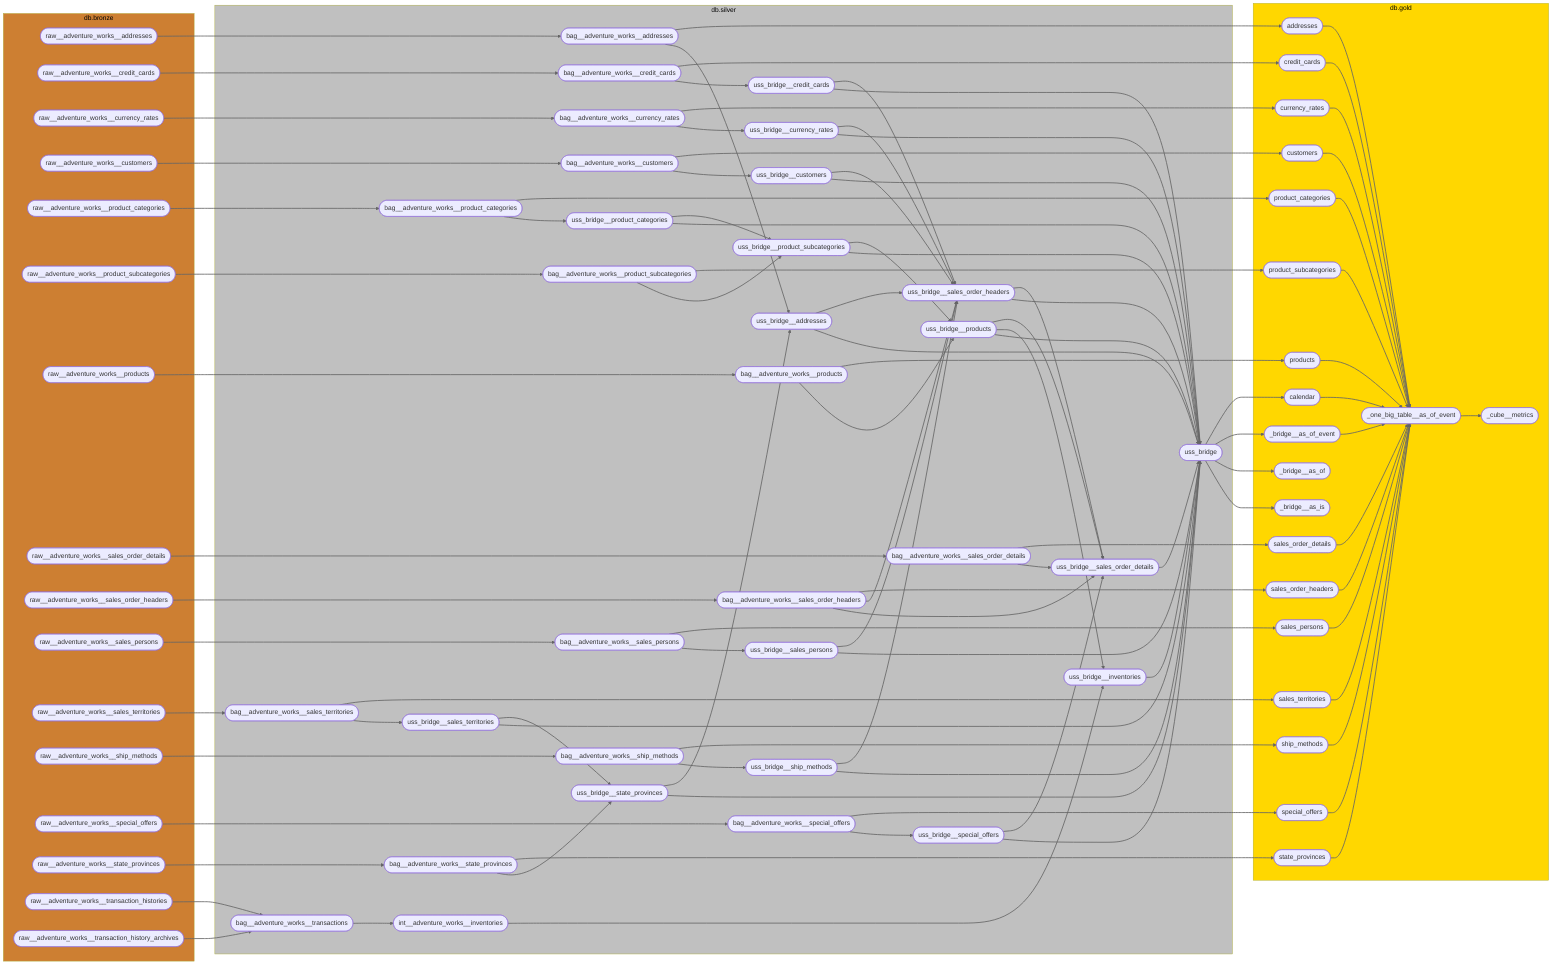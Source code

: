 flowchart LR
    subgraph db.bronze["db.bronze"]
        direction LR
        raw__adventure_works__addresses(["raw__adventure_works__addresses"])
        raw__adventure_works__credit_cards(["raw__adventure_works__credit_cards"])
        raw__adventure_works__currency_rates(["raw__adventure_works__currency_rates"])
        raw__adventure_works__customers(["raw__adventure_works__customers"])
        raw__adventure_works__product_categories(["raw__adventure_works__product_categories"])
        raw__adventure_works__product_subcategories(["raw__adventure_works__product_subcategories"])
        raw__adventure_works__products(["raw__adventure_works__products"])
        raw__adventure_works__sales_order_details(["raw__adventure_works__sales_order_details"])
        raw__adventure_works__sales_order_headers(["raw__adventure_works__sales_order_headers"])
        raw__adventure_works__sales_persons(["raw__adventure_works__sales_persons"])
        raw__adventure_works__sales_territories(["raw__adventure_works__sales_territories"])
        raw__adventure_works__ship_methods(["raw__adventure_works__ship_methods"])
        raw__adventure_works__special_offers(["raw__adventure_works__special_offers"])
        raw__adventure_works__state_provinces(["raw__adventure_works__state_provinces"])
        raw__adventure_works__transaction_histories(["raw__adventure_works__transaction_histories"])
        raw__adventure_works__transaction_history_archives(["raw__adventure_works__transaction_history_archives"])
    end

    subgraph db.silver["db.silver"]
        direction LR
        bag__adventure_works__addresses(["bag__adventure_works__addresses"])
        bag__adventure_works__credit_cards(["bag__adventure_works__credit_cards"])
        bag__adventure_works__currency_rates(["bag__adventure_works__currency_rates"])
        bag__adventure_works__customers(["bag__adventure_works__customers"])
        bag__adventure_works__product_categories(["bag__adventure_works__product_categories"])
        bag__adventure_works__product_subcategories(["bag__adventure_works__product_subcategories"])
        bag__adventure_works__products(["bag__adventure_works__products"])
        bag__adventure_works__sales_order_details(["bag__adventure_works__sales_order_details"])
        bag__adventure_works__sales_order_headers(["bag__adventure_works__sales_order_headers"])
        bag__adventure_works__sales_persons(["bag__adventure_works__sales_persons"])
        bag__adventure_works__sales_territories(["bag__adventure_works__sales_territories"])
        bag__adventure_works__ship_methods(["bag__adventure_works__ship_methods"])
        bag__adventure_works__special_offers(["bag__adventure_works__special_offers"])
        bag__adventure_works__state_provinces(["bag__adventure_works__state_provinces"])
        bag__adventure_works__transactions(["bag__adventure_works__transactions"])
        int__adventure_works__inventories(["int__adventure_works__inventories"])
        uss_bridge(["uss_bridge"])
        uss_bridge__addresses(["uss_bridge__addresses"])
        uss_bridge__credit_cards(["uss_bridge__credit_cards"])
        uss_bridge__currency_rates(["uss_bridge__currency_rates"])
        uss_bridge__customers(["uss_bridge__customers"])
        uss_bridge__inventories(["uss_bridge__inventories"])
        uss_bridge__product_categories(["uss_bridge__product_categories"])
        uss_bridge__product_subcategories(["uss_bridge__product_subcategories"])
        uss_bridge__products(["uss_bridge__products"])
        uss_bridge__sales_order_details(["uss_bridge__sales_order_details"])
        uss_bridge__sales_order_headers(["uss_bridge__sales_order_headers"])
        uss_bridge__sales_persons(["uss_bridge__sales_persons"])
        uss_bridge__sales_territories(["uss_bridge__sales_territories"])
        uss_bridge__ship_methods(["uss_bridge__ship_methods"])
        uss_bridge__special_offers(["uss_bridge__special_offers"])
        uss_bridge__state_provinces(["uss_bridge__state_provinces"])
    end

    subgraph db.gold["db.gold"]
        direction LR
        _bridge__as_is(["_bridge__as_is"])
        _bridge__as_of(["_bridge__as_of"])
        _bridge__as_of_event(["_bridge__as_of_event"])
        _cube__metrics(["_cube__metrics"])
        _one_big_table__as_of_event(["_one_big_table__as_of_event"])
        addresses(["addresses"])
        calendar(["calendar"])
        credit_cards(["credit_cards"])
        currency_rates(["currency_rates"])
        customers(["customers"])
        product_categories(["product_categories"])
        product_subcategories(["product_subcategories"])
        products(["products"])
        sales_order_details(["sales_order_details"])
        sales_order_headers(["sales_order_headers"])
        sales_persons(["sales_persons"])
        sales_territories(["sales_territories"])
        ship_methods(["ship_methods"])
        special_offers(["special_offers"])
        state_provinces(["state_provinces"])
    end

    %% db.bronze -> db.silver
    raw__adventure_works__addresses --> bag__adventure_works__addresses
    raw__adventure_works__credit_cards --> bag__adventure_works__credit_cards
    raw__adventure_works__currency_rates --> bag__adventure_works__currency_rates
    raw__adventure_works__customers --> bag__adventure_works__customers
    raw__adventure_works__product_categories --> bag__adventure_works__product_categories
    raw__adventure_works__product_subcategories --> bag__adventure_works__product_subcategories
    raw__adventure_works__products --> bag__adventure_works__products
    raw__adventure_works__sales_order_details --> bag__adventure_works__sales_order_details
    raw__adventure_works__sales_order_headers --> bag__adventure_works__sales_order_headers
    raw__adventure_works__sales_persons --> bag__adventure_works__sales_persons
    raw__adventure_works__sales_territories --> bag__adventure_works__sales_territories
    raw__adventure_works__ship_methods --> bag__adventure_works__ship_methods
    raw__adventure_works__special_offers --> bag__adventure_works__special_offers
    raw__adventure_works__state_provinces --> bag__adventure_works__state_provinces
    raw__adventure_works__transaction_histories --> bag__adventure_works__transactions
    raw__adventure_works__transaction_history_archives --> bag__adventure_works__transactions

    %% db.silver -> db.silver
    bag__adventure_works__addresses --> uss_bridge__addresses
    bag__adventure_works__credit_cards --> uss_bridge__credit_cards
    bag__adventure_works__currency_rates --> uss_bridge__currency_rates
    bag__adventure_works__customers --> uss_bridge__customers
    bag__adventure_works__product_categories --> uss_bridge__product_categories
    bag__adventure_works__product_subcategories --> uss_bridge__product_subcategories
    bag__adventure_works__products --> uss_bridge__products
    bag__adventure_works__sales_order_details --> uss_bridge__sales_order_details
    bag__adventure_works__sales_order_headers --> uss_bridge__sales_order_details
    bag__adventure_works__sales_order_headers --> uss_bridge__sales_order_headers
    bag__adventure_works__sales_persons --> uss_bridge__sales_persons
    bag__adventure_works__sales_territories --> uss_bridge__sales_territories
    bag__adventure_works__ship_methods --> uss_bridge__ship_methods
    bag__adventure_works__special_offers --> uss_bridge__special_offers
    bag__adventure_works__state_provinces --> uss_bridge__state_provinces
    bag__adventure_works__transactions --> int__adventure_works__inventories
    int__adventure_works__inventories --> uss_bridge__inventories
    uss_bridge__addresses --> uss_bridge
    uss_bridge__addresses --> uss_bridge__sales_order_headers
    uss_bridge__credit_cards --> uss_bridge
    uss_bridge__credit_cards --> uss_bridge__sales_order_headers
    uss_bridge__currency_rates --> uss_bridge
    uss_bridge__currency_rates --> uss_bridge__sales_order_headers
    uss_bridge__customers --> uss_bridge
    uss_bridge__customers --> uss_bridge__sales_order_headers
    uss_bridge__inventories --> uss_bridge
    uss_bridge__product_categories --> uss_bridge
    uss_bridge__product_categories --> uss_bridge__product_subcategories
    uss_bridge__product_subcategories --> uss_bridge
    uss_bridge__product_subcategories --> uss_bridge__products
    uss_bridge__products --> uss_bridge
    uss_bridge__products --> uss_bridge__inventories
    uss_bridge__products --> uss_bridge__sales_order_details
    uss_bridge__sales_order_details --> uss_bridge
    uss_bridge__sales_order_headers --> uss_bridge
    uss_bridge__sales_order_headers --> uss_bridge__sales_order_details
    uss_bridge__sales_persons --> uss_bridge
    uss_bridge__sales_persons --> uss_bridge__sales_order_headers
    uss_bridge__sales_territories --> uss_bridge
    uss_bridge__sales_territories --> uss_bridge__state_provinces
    uss_bridge__ship_methods --> uss_bridge
    uss_bridge__ship_methods --> uss_bridge__sales_order_headers
    uss_bridge__special_offers --> uss_bridge
    uss_bridge__special_offers --> uss_bridge__sales_order_details
    uss_bridge__state_provinces --> uss_bridge
    uss_bridge__state_provinces --> uss_bridge__addresses

    %% db.silver -> db.gold
    bag__adventure_works__addresses --> addresses
    bag__adventure_works__credit_cards --> credit_cards
    bag__adventure_works__currency_rates --> currency_rates
    bag__adventure_works__customers --> customers
    bag__adventure_works__product_categories --> product_categories
    bag__adventure_works__product_subcategories --> product_subcategories
    bag__adventure_works__products --> products
    bag__adventure_works__sales_order_details --> sales_order_details
    bag__adventure_works__sales_order_headers --> sales_order_headers
    bag__adventure_works__sales_persons --> sales_persons
    bag__adventure_works__sales_territories --> sales_territories
    bag__adventure_works__ship_methods --> ship_methods
    bag__adventure_works__special_offers --> special_offers
    bag__adventure_works__state_provinces --> state_provinces
    uss_bridge --> _bridge__as_is
    uss_bridge --> _bridge__as_of
    uss_bridge --> _bridge__as_of_event
    uss_bridge --> calendar

    %% db.gold -> db.gold
    _bridge__as_of_event --> _one_big_table__as_of_event
    _one_big_table__as_of_event --> _cube__metrics
    addresses --> _one_big_table__as_of_event
    calendar --> _one_big_table__as_of_event
    credit_cards --> _one_big_table__as_of_event
    currency_rates --> _one_big_table__as_of_event
    customers --> _one_big_table__as_of_event
    product_categories --> _one_big_table__as_of_event
    product_subcategories --> _one_big_table__as_of_event
    products --> _one_big_table__as_of_event
    sales_order_details --> _one_big_table__as_of_event
    sales_order_headers --> _one_big_table__as_of_event
    sales_persons --> _one_big_table__as_of_event
    sales_territories --> _one_big_table__as_of_event
    ship_methods --> _one_big_table__as_of_event
    special_offers --> _one_big_table__as_of_event
    state_provinces --> _one_big_table__as_of_event

    linkStyle default stroke:#666,stroke-width:2px

    %% Bronze shades
    classDef bronze_classic fill:#CD7F32,color:black
    classDef bronze_dark fill:#B87333,color:black
    classDef bronze_light fill:#E09756,color:black
    classDef bronze_antique fill:#966B47,color:black
    
    %% Silver shades
    classDef silver_classic fill:#C0C0C0,color:black
    classDef silver_dark fill:#A8A8A8,color:black
    classDef silver_light fill:#D8D8D8,color:black
    classDef silver_antique fill:#B4B4B4,color:black
    
    %% Gold shades
    classDef gold_classic fill:#FFD700,color:black
    classDef gold_dark fill:#DAA520,color:black
    classDef gold_light fill:#FFE55C,color:black
    classDef gold_antique fill:#CFB53B,color:black

    class db.bronze bronze_classic
    class db.silver silver_classic
    class db.gold gold_classic